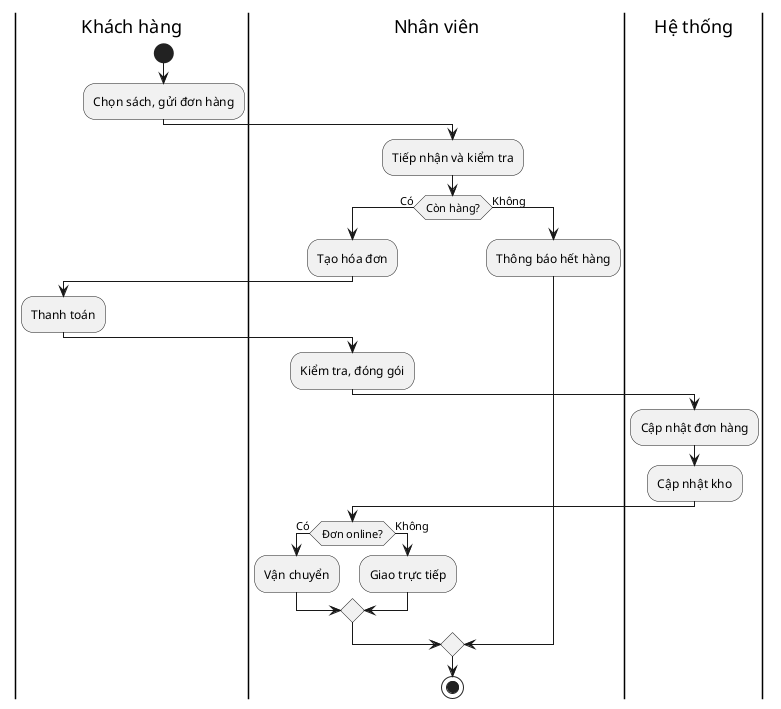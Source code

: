 @startuml

|Khách hàng|

start
:Chọn sách, gửi đơn hàng;

|Nhân viên|
:Tiếp nhận và kiểm tra;
if (Còn hàng?) then (Có)
  :Tạo hóa đơn;
  |Khách hàng|
  :Thanh toán;
  |Nhân viên|
  :Kiểm tra, đóng gói;
  |Hệ thống|
  :Cập nhật đơn hàng;
  :Cập nhật kho;
  |Nhân viên|
  if (Đơn online?) then (Có)
    :Vận chuyển;
  else (Không)
    :Giao trực tiếp;
  endif
else (Không)
  :Thông báo hết hàng;
endif
stop
@enduml
